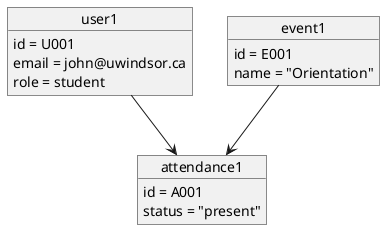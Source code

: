 @startuml

'=============================
' OBJECT DIAGRAM
'=============================
object user1 {
  id = U001
  email = john@uwindsor.ca
  role = student
}

object event1 {
  id = E001
  name = "Orientation"
}

object attendance1 {
  id = A001
  status = "present"
}

user1 --> attendance1
event1 --> attendance1

@enduml
